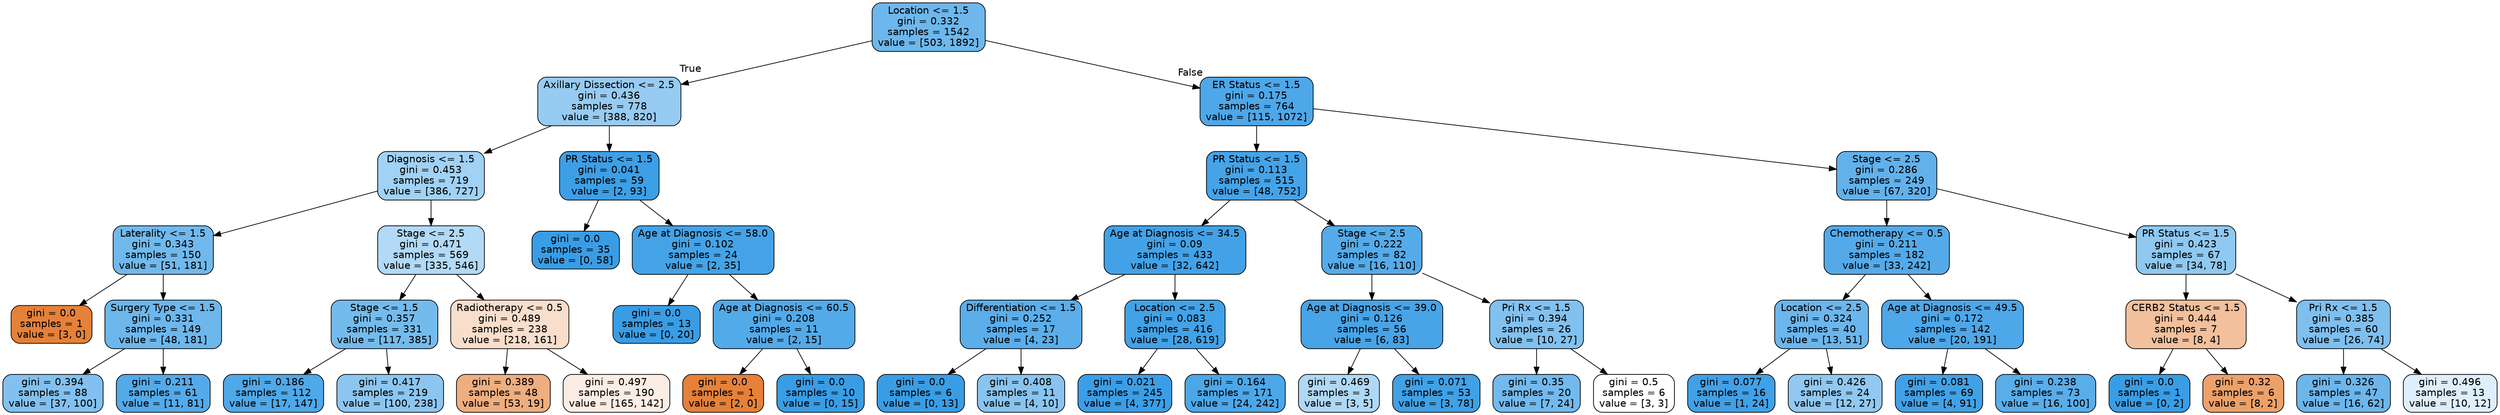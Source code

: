 digraph Tree {
node [shape=box, style="filled, rounded", color="black", fontname=helvetica] ;
edge [fontname=helvetica] ;
0 [label="Location <= 1.5\ngini = 0.332\nsamples = 1542\nvalue = [503, 1892]", fillcolor="#399de5bb"] ;
1 [label="Axillary Dissection <= 2.5\ngini = 0.436\nsamples = 778\nvalue = [388, 820]", fillcolor="#399de586"] ;
0 -> 1 [labeldistance=2.5, labelangle=45, headlabel="True"] ;
2 [label="Diagnosis <= 1.5\ngini = 0.453\nsamples = 719\nvalue = [386, 727]", fillcolor="#399de578"] ;
1 -> 2 ;
3 [label="Laterality <= 1.5\ngini = 0.343\nsamples = 150\nvalue = [51, 181]", fillcolor="#399de5b7"] ;
2 -> 3 ;
4 [label="gini = 0.0\nsamples = 1\nvalue = [3, 0]", fillcolor="#e58139ff"] ;
3 -> 4 ;
5 [label="Surgery Type <= 1.5\ngini = 0.331\nsamples = 149\nvalue = [48, 181]", fillcolor="#399de5bb"] ;
3 -> 5 ;
6 [label="gini = 0.394\nsamples = 88\nvalue = [37, 100]", fillcolor="#399de5a1"] ;
5 -> 6 ;
7 [label="gini = 0.211\nsamples = 61\nvalue = [11, 81]", fillcolor="#399de5dc"] ;
5 -> 7 ;
8 [label="Stage <= 2.5\ngini = 0.471\nsamples = 569\nvalue = [335, 546]", fillcolor="#399de563"] ;
2 -> 8 ;
9 [label="Stage <= 1.5\ngini = 0.357\nsamples = 331\nvalue = [117, 385]", fillcolor="#399de5b2"] ;
8 -> 9 ;
10 [label="gini = 0.186\nsamples = 112\nvalue = [17, 147]", fillcolor="#399de5e2"] ;
9 -> 10 ;
11 [label="gini = 0.417\nsamples = 219\nvalue = [100, 238]", fillcolor="#399de594"] ;
9 -> 11 ;
12 [label="Radiotherapy <= 0.5\ngini = 0.489\nsamples = 238\nvalue = [218, 161]", fillcolor="#e5813943"] ;
8 -> 12 ;
13 [label="gini = 0.389\nsamples = 48\nvalue = [53, 19]", fillcolor="#e58139a4"] ;
12 -> 13 ;
14 [label="gini = 0.497\nsamples = 190\nvalue = [165, 142]", fillcolor="#e5813924"] ;
12 -> 14 ;
15 [label="PR Status <= 1.5\ngini = 0.041\nsamples = 59\nvalue = [2, 93]", fillcolor="#399de5fa"] ;
1 -> 15 ;
16 [label="gini = 0.0\nsamples = 35\nvalue = [0, 58]", fillcolor="#399de5ff"] ;
15 -> 16 ;
17 [label="Age at Diagnosis <= 58.0\ngini = 0.102\nsamples = 24\nvalue = [2, 35]", fillcolor="#399de5f0"] ;
15 -> 17 ;
18 [label="gini = 0.0\nsamples = 13\nvalue = [0, 20]", fillcolor="#399de5ff"] ;
17 -> 18 ;
19 [label="Age at Diagnosis <= 60.5\ngini = 0.208\nsamples = 11\nvalue = [2, 15]", fillcolor="#399de5dd"] ;
17 -> 19 ;
20 [label="gini = 0.0\nsamples = 1\nvalue = [2, 0]", fillcolor="#e58139ff"] ;
19 -> 20 ;
21 [label="gini = 0.0\nsamples = 10\nvalue = [0, 15]", fillcolor="#399de5ff"] ;
19 -> 21 ;
22 [label="ER Status <= 1.5\ngini = 0.175\nsamples = 764\nvalue = [115, 1072]", fillcolor="#399de5e4"] ;
0 -> 22 [labeldistance=2.5, labelangle=-45, headlabel="False"] ;
23 [label="PR Status <= 1.5\ngini = 0.113\nsamples = 515\nvalue = [48, 752]", fillcolor="#399de5ef"] ;
22 -> 23 ;
24 [label="Age at Diagnosis <= 34.5\ngini = 0.09\nsamples = 433\nvalue = [32, 642]", fillcolor="#399de5f2"] ;
23 -> 24 ;
25 [label="Differentiation <= 1.5\ngini = 0.252\nsamples = 17\nvalue = [4, 23]", fillcolor="#399de5d3"] ;
24 -> 25 ;
26 [label="gini = 0.0\nsamples = 6\nvalue = [0, 13]", fillcolor="#399de5ff"] ;
25 -> 26 ;
27 [label="gini = 0.408\nsamples = 11\nvalue = [4, 10]", fillcolor="#399de599"] ;
25 -> 27 ;
28 [label="Location <= 2.5\ngini = 0.083\nsamples = 416\nvalue = [28, 619]", fillcolor="#399de5f3"] ;
24 -> 28 ;
29 [label="gini = 0.021\nsamples = 245\nvalue = [4, 377]", fillcolor="#399de5fc"] ;
28 -> 29 ;
30 [label="gini = 0.164\nsamples = 171\nvalue = [24, 242]", fillcolor="#399de5e6"] ;
28 -> 30 ;
31 [label="Stage <= 2.5\ngini = 0.222\nsamples = 82\nvalue = [16, 110]", fillcolor="#399de5da"] ;
23 -> 31 ;
32 [label="Age at Diagnosis <= 39.0\ngini = 0.126\nsamples = 56\nvalue = [6, 83]", fillcolor="#399de5ed"] ;
31 -> 32 ;
33 [label="gini = 0.469\nsamples = 3\nvalue = [3, 5]", fillcolor="#399de566"] ;
32 -> 33 ;
34 [label="gini = 0.071\nsamples = 53\nvalue = [3, 78]", fillcolor="#399de5f5"] ;
32 -> 34 ;
35 [label="Pri Rx <= 1.5\ngini = 0.394\nsamples = 26\nvalue = [10, 27]", fillcolor="#399de5a1"] ;
31 -> 35 ;
36 [label="gini = 0.35\nsamples = 20\nvalue = [7, 24]", fillcolor="#399de5b5"] ;
35 -> 36 ;
37 [label="gini = 0.5\nsamples = 6\nvalue = [3, 3]", fillcolor="#e5813900"] ;
35 -> 37 ;
38 [label="Stage <= 2.5\ngini = 0.286\nsamples = 249\nvalue = [67, 320]", fillcolor="#399de5ca"] ;
22 -> 38 ;
39 [label="Chemotherapy <= 0.5\ngini = 0.211\nsamples = 182\nvalue = [33, 242]", fillcolor="#399de5dc"] ;
38 -> 39 ;
40 [label="Location <= 2.5\ngini = 0.324\nsamples = 40\nvalue = [13, 51]", fillcolor="#399de5be"] ;
39 -> 40 ;
41 [label="gini = 0.077\nsamples = 16\nvalue = [1, 24]", fillcolor="#399de5f4"] ;
40 -> 41 ;
42 [label="gini = 0.426\nsamples = 24\nvalue = [12, 27]", fillcolor="#399de58e"] ;
40 -> 42 ;
43 [label="Age at Diagnosis <= 49.5\ngini = 0.172\nsamples = 142\nvalue = [20, 191]", fillcolor="#399de5e4"] ;
39 -> 43 ;
44 [label="gini = 0.081\nsamples = 69\nvalue = [4, 91]", fillcolor="#399de5f4"] ;
43 -> 44 ;
45 [label="gini = 0.238\nsamples = 73\nvalue = [16, 100]", fillcolor="#399de5d6"] ;
43 -> 45 ;
46 [label="PR Status <= 1.5\ngini = 0.423\nsamples = 67\nvalue = [34, 78]", fillcolor="#399de590"] ;
38 -> 46 ;
47 [label="CERB2 Status <= 1.5\ngini = 0.444\nsamples = 7\nvalue = [8, 4]", fillcolor="#e581397f"] ;
46 -> 47 ;
48 [label="gini = 0.0\nsamples = 1\nvalue = [0, 2]", fillcolor="#399de5ff"] ;
47 -> 48 ;
49 [label="gini = 0.32\nsamples = 6\nvalue = [8, 2]", fillcolor="#e58139bf"] ;
47 -> 49 ;
50 [label="Pri Rx <= 1.5\ngini = 0.385\nsamples = 60\nvalue = [26, 74]", fillcolor="#399de5a5"] ;
46 -> 50 ;
51 [label="gini = 0.326\nsamples = 47\nvalue = [16, 62]", fillcolor="#399de5bd"] ;
50 -> 51 ;
52 [label="gini = 0.496\nsamples = 13\nvalue = [10, 12]", fillcolor="#399de52a"] ;
50 -> 52 ;
}